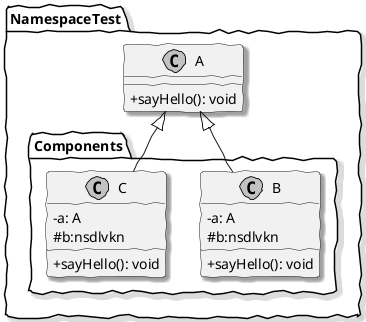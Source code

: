 @startuml
skinparam monochrome true
skinparam componentStyle uml2
skinparam classAttributeIconSize 0
skinparam shadowing true
skinparam handwritten true

namespace NamespaceTest {
  class A {
      +sayHello(): void
  }
  package "Components" <<Folder>> {
    class B extends NamespaceTest.A {
        -a: A 
        #b:nsdlvkn 
        +sayHello(): void
    }
    class C extends NamespaceTest.A {
        -a: A 
        #b:nsdlvkn 
        +sayHello(): void
    }
  }
}
@enduml
